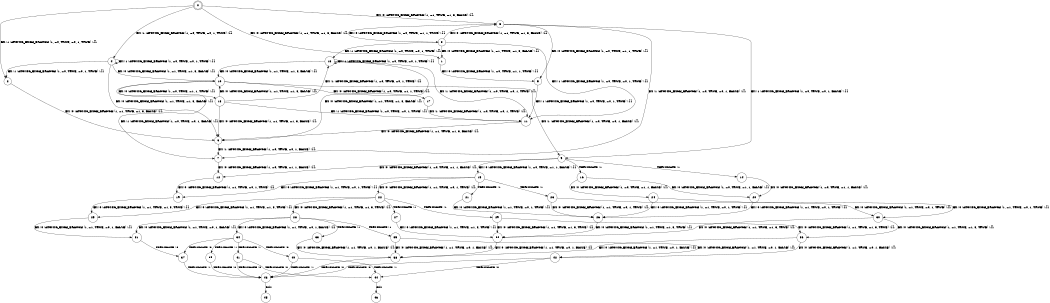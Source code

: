 digraph BCG {
size = "7, 10.5";
center = TRUE;
node [shape = circle];
0 [peripheries = 2];
0 -> 1 [label = "EX !0 !ATOMIC_EXCH_BRANCH (1, +1, TRUE, +1, 3, FALSE) !{}"];
0 -> 2 [label = "EX !1 !ATOMIC_EXCH_BRANCH (1, +0, TRUE, +0, 1, TRUE) !{}"];
0 -> 3 [label = "EX !0 !ATOMIC_EXCH_BRANCH (1, +1, TRUE, +1, 3, FALSE) !{}"];
0 -> 4 [label = "EX !1 !ATOMIC_EXCH_BRANCH (1, +0, TRUE, +0, 1, TRUE) !{}"];
1 -> 5 [label = "EX !0 !ATOMIC_EXCH_BRANCH (1, +0, TRUE, +1, 1, TRUE) !{}"];
2 -> 6 [label = "EX !0 !ATOMIC_EXCH_BRANCH (1, +1, TRUE, +1, 3, FALSE) !{}"];
3 -> 5 [label = "EX !0 !ATOMIC_EXCH_BRANCH (1, +0, TRUE, +1, 1, TRUE) !{}"];
3 -> 7 [label = "EX !1 !ATOMIC_EXCH_BRANCH (1, +0, TRUE, +0, 1, FALSE) !{}"];
3 -> 8 [label = "EX !0 !ATOMIC_EXCH_BRANCH (1, +0, TRUE, +1, 1, TRUE) !{}"];
3 -> 9 [label = "EX !1 !ATOMIC_EXCH_BRANCH (1, +0, TRUE, +0, 1, FALSE) !{}"];
4 -> 2 [label = "EX !1 !ATOMIC_EXCH_BRANCH (1, +0, TRUE, +0, 1, TRUE) !{}"];
4 -> 6 [label = "EX !0 !ATOMIC_EXCH_BRANCH (1, +1, TRUE, +1, 3, FALSE) !{}"];
4 -> 4 [label = "EX !1 !ATOMIC_EXCH_BRANCH (1, +0, TRUE, +0, 1, TRUE) !{}"];
4 -> 10 [label = "EX !0 !ATOMIC_EXCH_BRANCH (1, +1, TRUE, +1, 3, FALSE) !{}"];
5 -> 11 [label = "EX !1 !ATOMIC_EXCH_BRANCH (1, +0, TRUE, +0, 1, TRUE) !{}"];
6 -> 7 [label = "EX !1 !ATOMIC_EXCH_BRANCH (1, +0, TRUE, +0, 1, FALSE) !{}"];
7 -> 12 [label = "EX !0 !ATOMIC_EXCH_BRANCH (1, +0, TRUE, +1, 1, FALSE) !{}"];
8 -> 1 [label = "EX !0 !ATOMIC_EXCH_BRANCH (1, +1, TRUE, +1, 3, FALSE) !{}"];
8 -> 11 [label = "EX !1 !ATOMIC_EXCH_BRANCH (1, +0, TRUE, +0, 1, TRUE) !{}"];
8 -> 3 [label = "EX !0 !ATOMIC_EXCH_BRANCH (1, +1, TRUE, +1, 3, FALSE) !{}"];
8 -> 13 [label = "EX !1 !ATOMIC_EXCH_BRANCH (1, +0, TRUE, +0, 1, TRUE) !{}"];
9 -> 12 [label = "EX !0 !ATOMIC_EXCH_BRANCH (1, +0, TRUE, +1, 1, FALSE) !{}"];
9 -> 14 [label = "TERMINATE !1"];
9 -> 15 [label = "EX !0 !ATOMIC_EXCH_BRANCH (1, +0, TRUE, +1, 1, FALSE) !{}"];
9 -> 16 [label = "TERMINATE !1"];
10 -> 17 [label = "EX !0 !ATOMIC_EXCH_BRANCH (1, +0, TRUE, +1, 1, TRUE) !{}"];
10 -> 7 [label = "EX !1 !ATOMIC_EXCH_BRANCH (1, +0, TRUE, +0, 1, FALSE) !{}"];
10 -> 18 [label = "EX !0 !ATOMIC_EXCH_BRANCH (1, +0, TRUE, +1, 1, TRUE) !{}"];
10 -> 9 [label = "EX !1 !ATOMIC_EXCH_BRANCH (1, +0, TRUE, +0, 1, FALSE) !{}"];
11 -> 6 [label = "EX !0 !ATOMIC_EXCH_BRANCH (1, +1, TRUE, +1, 3, FALSE) !{}"];
12 -> 19 [label = "EX !0 !ATOMIC_EXCH_BRANCH (1, +1, TRUE, +0, 1, TRUE) !{}"];
13 -> 6 [label = "EX !0 !ATOMIC_EXCH_BRANCH (1, +1, TRUE, +1, 3, FALSE) !{}"];
13 -> 11 [label = "EX !1 !ATOMIC_EXCH_BRANCH (1, +0, TRUE, +0, 1, TRUE) !{}"];
13 -> 10 [label = "EX !0 !ATOMIC_EXCH_BRANCH (1, +1, TRUE, +1, 3, FALSE) !{}"];
13 -> 13 [label = "EX !1 !ATOMIC_EXCH_BRANCH (1, +0, TRUE, +0, 1, TRUE) !{}"];
14 -> 20 [label = "EX !0 !ATOMIC_EXCH_BRANCH (1, +0, TRUE, +1, 1, FALSE) !{}"];
15 -> 19 [label = "EX !0 !ATOMIC_EXCH_BRANCH (1, +1, TRUE, +0, 1, TRUE) !{}"];
15 -> 21 [label = "TERMINATE !1"];
15 -> 22 [label = "EX !0 !ATOMIC_EXCH_BRANCH (1, +1, TRUE, +0, 1, TRUE) !{}"];
15 -> 23 [label = "TERMINATE !1"];
16 -> 20 [label = "EX !0 !ATOMIC_EXCH_BRANCH (1, +0, TRUE, +1, 1, FALSE) !{}"];
16 -> 24 [label = "EX !0 !ATOMIC_EXCH_BRANCH (1, +0, TRUE, +1, 1, FALSE) !{}"];
17 -> 11 [label = "EX !1 !ATOMIC_EXCH_BRANCH (1, +0, TRUE, +0, 1, TRUE) !{}"];
18 -> 6 [label = "EX !0 !ATOMIC_EXCH_BRANCH (1, +1, TRUE, +1, 3, FALSE) !{}"];
18 -> 11 [label = "EX !1 !ATOMIC_EXCH_BRANCH (1, +0, TRUE, +0, 1, TRUE) !{}"];
18 -> 10 [label = "EX !0 !ATOMIC_EXCH_BRANCH (1, +1, TRUE, +1, 3, FALSE) !{}"];
18 -> 13 [label = "EX !1 !ATOMIC_EXCH_BRANCH (1, +0, TRUE, +0, 1, TRUE) !{}"];
19 -> 25 [label = "EX !0 !ATOMIC_EXCH_BRANCH (1, +1, TRUE, +1, 3, TRUE) !{}"];
20 -> 26 [label = "EX !0 !ATOMIC_EXCH_BRANCH (1, +1, TRUE, +0, 1, TRUE) !{}"];
21 -> 26 [label = "EX !0 !ATOMIC_EXCH_BRANCH (1, +1, TRUE, +0, 1, TRUE) !{}"];
22 -> 25 [label = "EX !0 !ATOMIC_EXCH_BRANCH (1, +1, TRUE, +1, 3, TRUE) !{}"];
22 -> 27 [label = "TERMINATE !1"];
22 -> 28 [label = "EX !0 !ATOMIC_EXCH_BRANCH (1, +1, TRUE, +1, 3, TRUE) !{}"];
22 -> 29 [label = "TERMINATE !1"];
23 -> 26 [label = "EX !0 !ATOMIC_EXCH_BRANCH (1, +1, TRUE, +0, 1, TRUE) !{}"];
23 -> 30 [label = "EX !0 !ATOMIC_EXCH_BRANCH (1, +1, TRUE, +0, 1, TRUE) !{}"];
24 -> 26 [label = "EX !0 !ATOMIC_EXCH_BRANCH (1, +1, TRUE, +0, 1, TRUE) !{}"];
24 -> 30 [label = "EX !0 !ATOMIC_EXCH_BRANCH (1, +1, TRUE, +0, 1, TRUE) !{}"];
25 -> 31 [label = "EX !0 !ATOMIC_EXCH_BRANCH (1, +1, TRUE, +0, 1, FALSE) !{}"];
26 -> 32 [label = "EX !0 !ATOMIC_EXCH_BRANCH (1, +1, TRUE, +1, 3, TRUE) !{}"];
27 -> 32 [label = "EX !0 !ATOMIC_EXCH_BRANCH (1, +1, TRUE, +1, 3, TRUE) !{}"];
28 -> 31 [label = "EX !0 !ATOMIC_EXCH_BRANCH (1, +1, TRUE, +0, 1, FALSE) !{}"];
28 -> 33 [label = "TERMINATE !1"];
28 -> 34 [label = "EX !0 !ATOMIC_EXCH_BRANCH (1, +1, TRUE, +0, 1, FALSE) !{}"];
28 -> 35 [label = "TERMINATE !1"];
29 -> 32 [label = "EX !0 !ATOMIC_EXCH_BRANCH (1, +1, TRUE, +1, 3, TRUE) !{}"];
29 -> 36 [label = "EX !0 !ATOMIC_EXCH_BRANCH (1, +1, TRUE, +1, 3, TRUE) !{}"];
30 -> 32 [label = "EX !0 !ATOMIC_EXCH_BRANCH (1, +1, TRUE, +1, 3, TRUE) !{}"];
30 -> 36 [label = "EX !0 !ATOMIC_EXCH_BRANCH (1, +1, TRUE, +1, 3, TRUE) !{}"];
31 -> 37 [label = "TERMINATE !0"];
32 -> 38 [label = "EX !0 !ATOMIC_EXCH_BRANCH (1, +1, TRUE, +0, 1, FALSE) !{}"];
33 -> 38 [label = "EX !0 !ATOMIC_EXCH_BRANCH (1, +1, TRUE, +0, 1, FALSE) !{}"];
34 -> 37 [label = "TERMINATE !0"];
34 -> 39 [label = "TERMINATE !1"];
34 -> 40 [label = "TERMINATE !0"];
34 -> 41 [label = "TERMINATE !1"];
35 -> 38 [label = "EX !0 !ATOMIC_EXCH_BRANCH (1, +1, TRUE, +0, 1, FALSE) !{}"];
35 -> 42 [label = "EX !0 !ATOMIC_EXCH_BRANCH (1, +1, TRUE, +0, 1, FALSE) !{}"];
36 -> 38 [label = "EX !0 !ATOMIC_EXCH_BRANCH (1, +1, TRUE, +0, 1, FALSE) !{}"];
36 -> 42 [label = "EX !0 !ATOMIC_EXCH_BRANCH (1, +1, TRUE, +0, 1, FALSE) !{}"];
37 -> 43 [label = "TERMINATE !1"];
38 -> 43 [label = "TERMINATE !0"];
39 -> 43 [label = "TERMINATE !0"];
40 -> 43 [label = "TERMINATE !1"];
40 -> 44 [label = "TERMINATE !1"];
41 -> 43 [label = "TERMINATE !0"];
41 -> 44 [label = "TERMINATE !0"];
42 -> 43 [label = "TERMINATE !0"];
42 -> 44 [label = "TERMINATE !0"];
43 -> 45 [label = "exit"];
44 -> 46 [label = "exit"];
}
